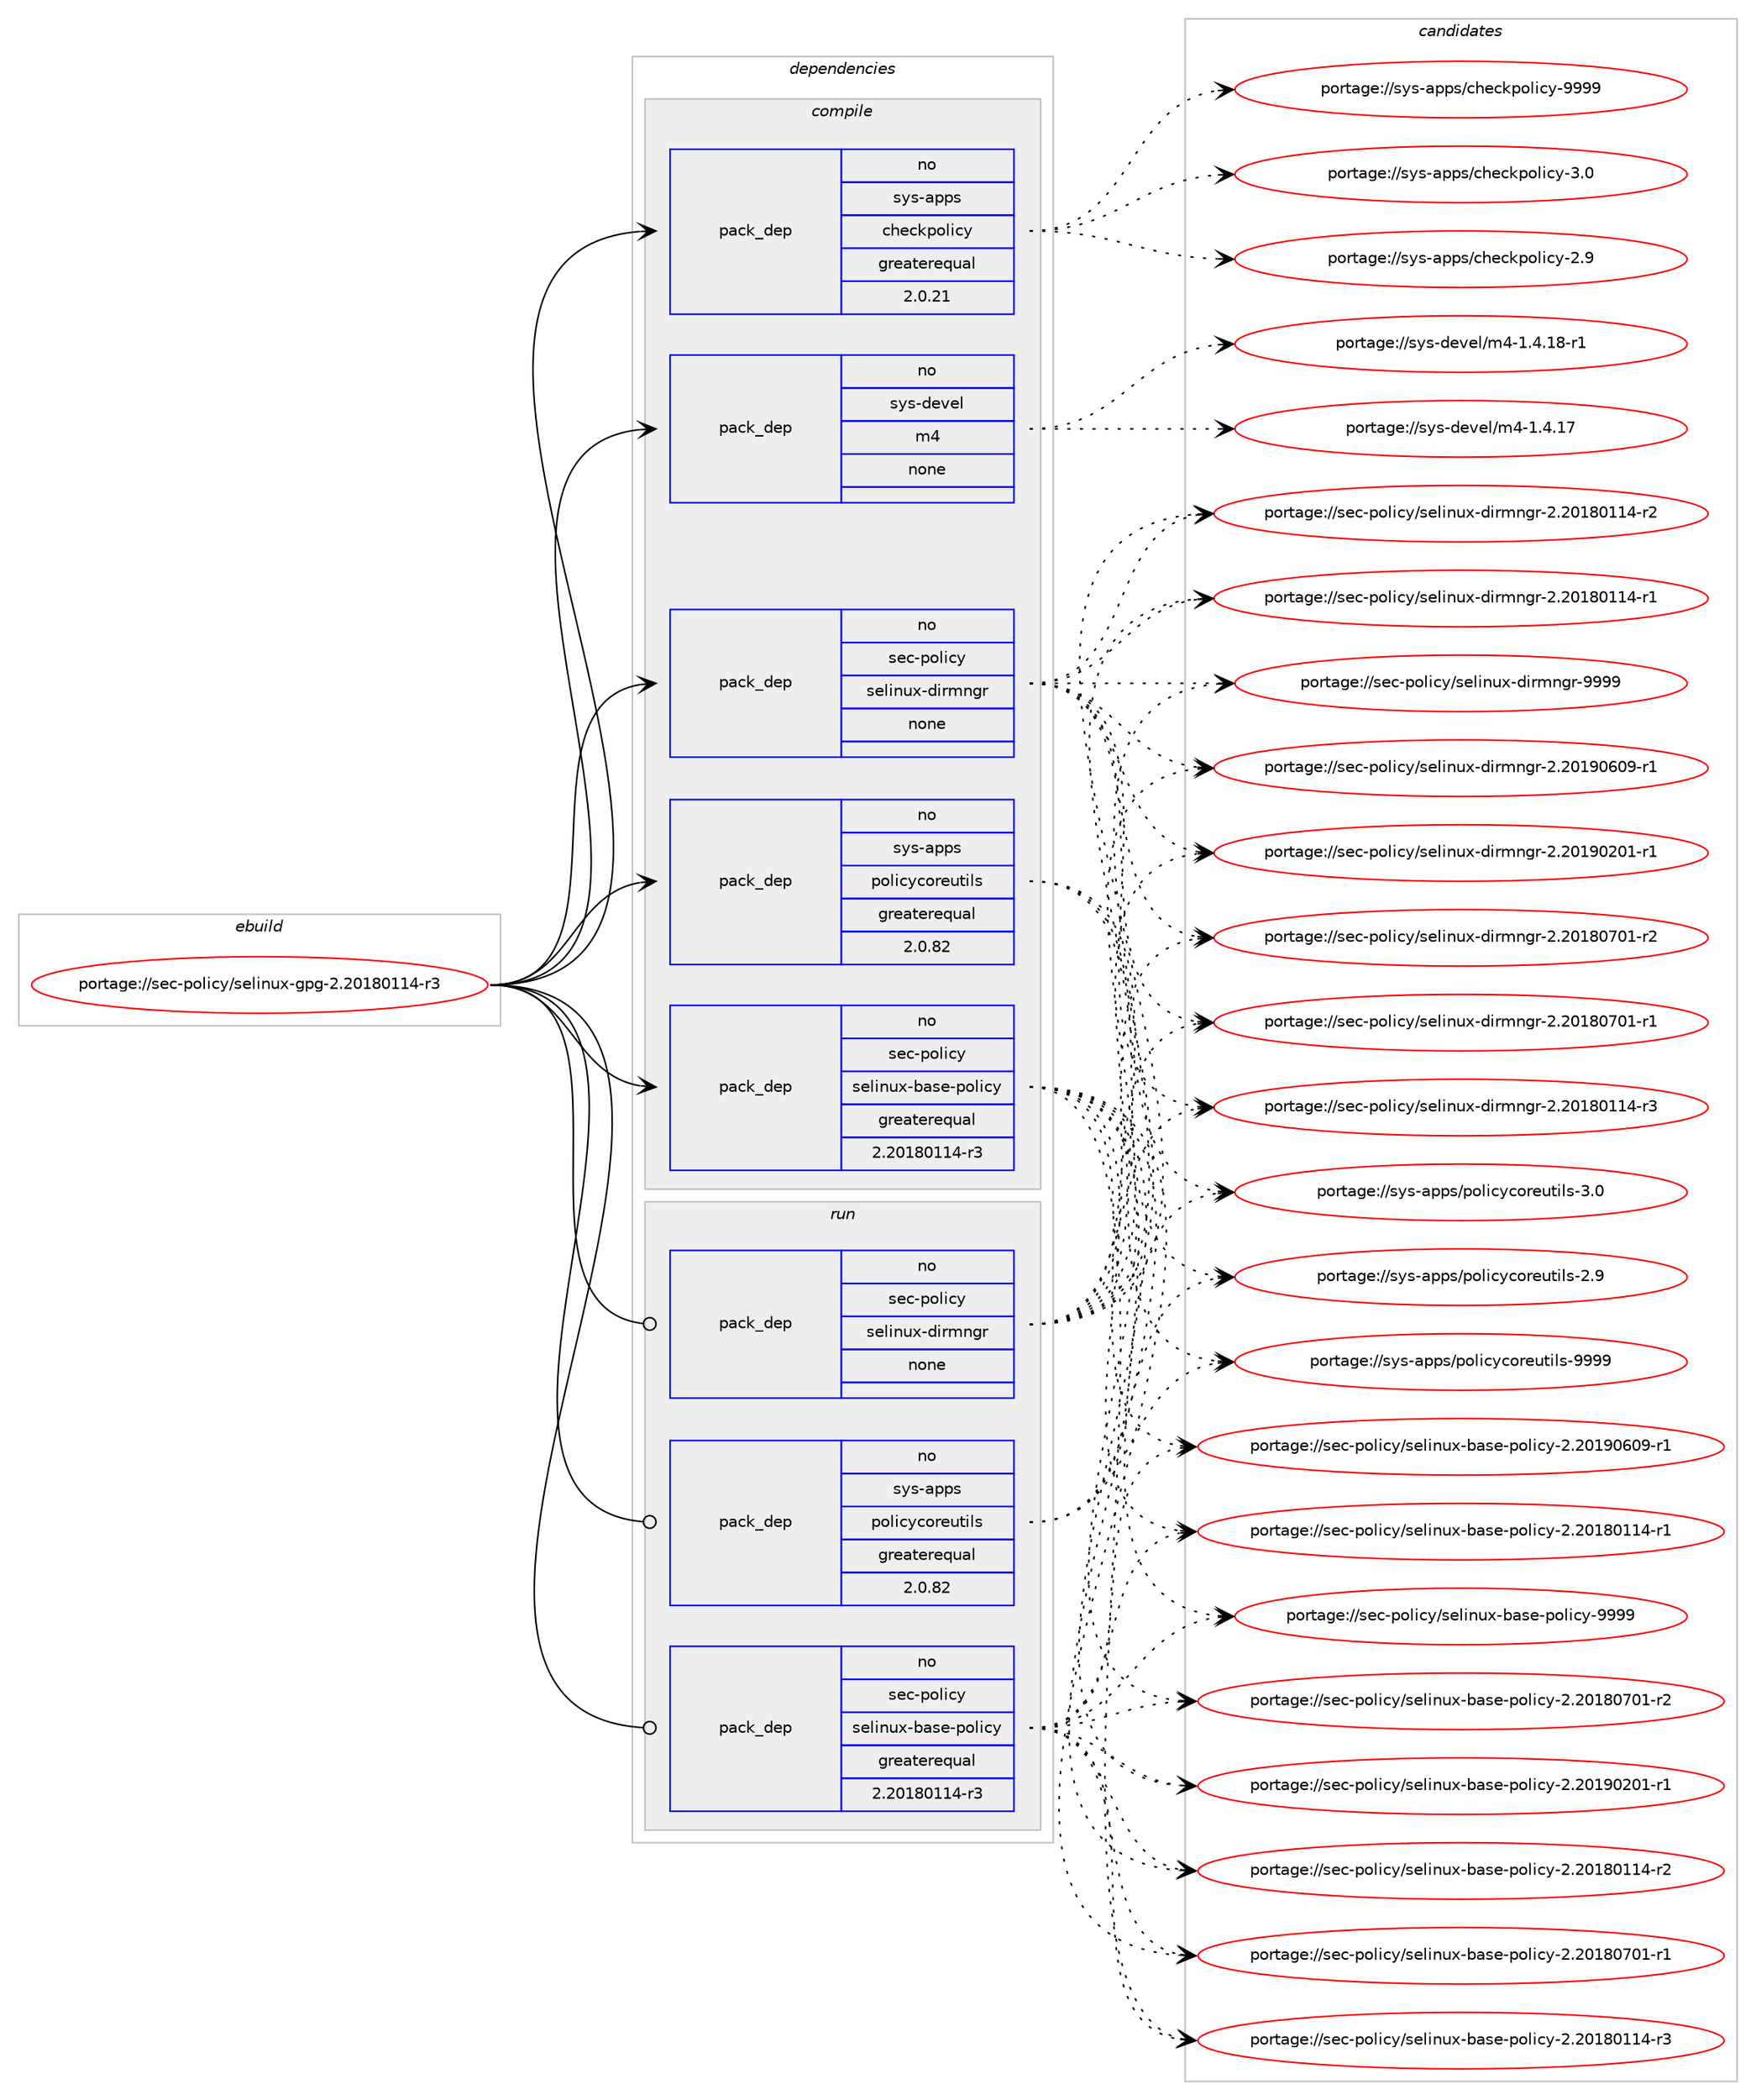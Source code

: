 digraph prolog {

# *************
# Graph options
# *************

newrank=true;
concentrate=true;
compound=true;
graph [rankdir=LR,fontname=Helvetica,fontsize=10,ranksep=1.5];#, ranksep=2.5, nodesep=0.2];
edge  [arrowhead=vee];
node  [fontname=Helvetica,fontsize=10];

# **********
# The ebuild
# **********

subgraph cluster_leftcol {
color=gray;
rank=same;
label=<<i>ebuild</i>>;
id [label="portage://sec-policy/selinux-gpg-2.20180114-r3", color=red, width=4, href="../sec-policy/selinux-gpg-2.20180114-r3.svg"];
}

# ****************
# The dependencies
# ****************

subgraph cluster_midcol {
color=gray;
label=<<i>dependencies</i>>;
subgraph cluster_compile {
fillcolor="#eeeeee";
style=filled;
label=<<i>compile</i>>;
subgraph pack56946 {
dependency72939 [label=<<TABLE BORDER="0" CELLBORDER="1" CELLSPACING="0" CELLPADDING="4" WIDTH="220"><TR><TD ROWSPAN="6" CELLPADDING="30">pack_dep</TD></TR><TR><TD WIDTH="110">no</TD></TR><TR><TD>sec-policy</TD></TR><TR><TD>selinux-base-policy</TD></TR><TR><TD>greaterequal</TD></TR><TR><TD>2.20180114-r3</TD></TR></TABLE>>, shape=none, color=blue];
}
id:e -> dependency72939:w [weight=20,style="solid",arrowhead="vee"];
subgraph pack56947 {
dependency72940 [label=<<TABLE BORDER="0" CELLBORDER="1" CELLSPACING="0" CELLPADDING="4" WIDTH="220"><TR><TD ROWSPAN="6" CELLPADDING="30">pack_dep</TD></TR><TR><TD WIDTH="110">no</TD></TR><TR><TD>sec-policy</TD></TR><TR><TD>selinux-dirmngr</TD></TR><TR><TD>none</TD></TR><TR><TD></TD></TR></TABLE>>, shape=none, color=blue];
}
id:e -> dependency72940:w [weight=20,style="solid",arrowhead="vee"];
subgraph pack56948 {
dependency72941 [label=<<TABLE BORDER="0" CELLBORDER="1" CELLSPACING="0" CELLPADDING="4" WIDTH="220"><TR><TD ROWSPAN="6" CELLPADDING="30">pack_dep</TD></TR><TR><TD WIDTH="110">no</TD></TR><TR><TD>sys-apps</TD></TR><TR><TD>checkpolicy</TD></TR><TR><TD>greaterequal</TD></TR><TR><TD>2.0.21</TD></TR></TABLE>>, shape=none, color=blue];
}
id:e -> dependency72941:w [weight=20,style="solid",arrowhead="vee"];
subgraph pack56949 {
dependency72942 [label=<<TABLE BORDER="0" CELLBORDER="1" CELLSPACING="0" CELLPADDING="4" WIDTH="220"><TR><TD ROWSPAN="6" CELLPADDING="30">pack_dep</TD></TR><TR><TD WIDTH="110">no</TD></TR><TR><TD>sys-apps</TD></TR><TR><TD>policycoreutils</TD></TR><TR><TD>greaterequal</TD></TR><TR><TD>2.0.82</TD></TR></TABLE>>, shape=none, color=blue];
}
id:e -> dependency72942:w [weight=20,style="solid",arrowhead="vee"];
subgraph pack56950 {
dependency72943 [label=<<TABLE BORDER="0" CELLBORDER="1" CELLSPACING="0" CELLPADDING="4" WIDTH="220"><TR><TD ROWSPAN="6" CELLPADDING="30">pack_dep</TD></TR><TR><TD WIDTH="110">no</TD></TR><TR><TD>sys-devel</TD></TR><TR><TD>m4</TD></TR><TR><TD>none</TD></TR><TR><TD></TD></TR></TABLE>>, shape=none, color=blue];
}
id:e -> dependency72943:w [weight=20,style="solid",arrowhead="vee"];
}
subgraph cluster_compileandrun {
fillcolor="#eeeeee";
style=filled;
label=<<i>compile and run</i>>;
}
subgraph cluster_run {
fillcolor="#eeeeee";
style=filled;
label=<<i>run</i>>;
subgraph pack56951 {
dependency72944 [label=<<TABLE BORDER="0" CELLBORDER="1" CELLSPACING="0" CELLPADDING="4" WIDTH="220"><TR><TD ROWSPAN="6" CELLPADDING="30">pack_dep</TD></TR><TR><TD WIDTH="110">no</TD></TR><TR><TD>sec-policy</TD></TR><TR><TD>selinux-base-policy</TD></TR><TR><TD>greaterequal</TD></TR><TR><TD>2.20180114-r3</TD></TR></TABLE>>, shape=none, color=blue];
}
id:e -> dependency72944:w [weight=20,style="solid",arrowhead="odot"];
subgraph pack56952 {
dependency72945 [label=<<TABLE BORDER="0" CELLBORDER="1" CELLSPACING="0" CELLPADDING="4" WIDTH="220"><TR><TD ROWSPAN="6" CELLPADDING="30">pack_dep</TD></TR><TR><TD WIDTH="110">no</TD></TR><TR><TD>sec-policy</TD></TR><TR><TD>selinux-dirmngr</TD></TR><TR><TD>none</TD></TR><TR><TD></TD></TR></TABLE>>, shape=none, color=blue];
}
id:e -> dependency72945:w [weight=20,style="solid",arrowhead="odot"];
subgraph pack56953 {
dependency72946 [label=<<TABLE BORDER="0" CELLBORDER="1" CELLSPACING="0" CELLPADDING="4" WIDTH="220"><TR><TD ROWSPAN="6" CELLPADDING="30">pack_dep</TD></TR><TR><TD WIDTH="110">no</TD></TR><TR><TD>sys-apps</TD></TR><TR><TD>policycoreutils</TD></TR><TR><TD>greaterequal</TD></TR><TR><TD>2.0.82</TD></TR></TABLE>>, shape=none, color=blue];
}
id:e -> dependency72946:w [weight=20,style="solid",arrowhead="odot"];
}
}

# **************
# The candidates
# **************

subgraph cluster_choices {
rank=same;
color=gray;
label=<<i>candidates</i>>;

subgraph choice56946 {
color=black;
nodesep=1;
choice1151019945112111108105991214711510110810511011712045989711510145112111108105991214557575757 [label="portage://sec-policy/selinux-base-policy-9999", color=red, width=4,href="../sec-policy/selinux-base-policy-9999.svg"];
choice11510199451121111081059912147115101108105110117120459897115101451121111081059912145504650484957485448574511449 [label="portage://sec-policy/selinux-base-policy-2.20190609-r1", color=red, width=4,href="../sec-policy/selinux-base-policy-2.20190609-r1.svg"];
choice11510199451121111081059912147115101108105110117120459897115101451121111081059912145504650484957485048494511449 [label="portage://sec-policy/selinux-base-policy-2.20190201-r1", color=red, width=4,href="../sec-policy/selinux-base-policy-2.20190201-r1.svg"];
choice11510199451121111081059912147115101108105110117120459897115101451121111081059912145504650484956485548494511450 [label="portage://sec-policy/selinux-base-policy-2.20180701-r2", color=red, width=4,href="../sec-policy/selinux-base-policy-2.20180701-r2.svg"];
choice11510199451121111081059912147115101108105110117120459897115101451121111081059912145504650484956485548494511449 [label="portage://sec-policy/selinux-base-policy-2.20180701-r1", color=red, width=4,href="../sec-policy/selinux-base-policy-2.20180701-r1.svg"];
choice11510199451121111081059912147115101108105110117120459897115101451121111081059912145504650484956484949524511451 [label="portage://sec-policy/selinux-base-policy-2.20180114-r3", color=red, width=4,href="../sec-policy/selinux-base-policy-2.20180114-r3.svg"];
choice11510199451121111081059912147115101108105110117120459897115101451121111081059912145504650484956484949524511450 [label="portage://sec-policy/selinux-base-policy-2.20180114-r2", color=red, width=4,href="../sec-policy/selinux-base-policy-2.20180114-r2.svg"];
choice11510199451121111081059912147115101108105110117120459897115101451121111081059912145504650484956484949524511449 [label="portage://sec-policy/selinux-base-policy-2.20180114-r1", color=red, width=4,href="../sec-policy/selinux-base-policy-2.20180114-r1.svg"];
dependency72939:e -> choice1151019945112111108105991214711510110810511011712045989711510145112111108105991214557575757:w [style=dotted,weight="100"];
dependency72939:e -> choice11510199451121111081059912147115101108105110117120459897115101451121111081059912145504650484957485448574511449:w [style=dotted,weight="100"];
dependency72939:e -> choice11510199451121111081059912147115101108105110117120459897115101451121111081059912145504650484957485048494511449:w [style=dotted,weight="100"];
dependency72939:e -> choice11510199451121111081059912147115101108105110117120459897115101451121111081059912145504650484956485548494511450:w [style=dotted,weight="100"];
dependency72939:e -> choice11510199451121111081059912147115101108105110117120459897115101451121111081059912145504650484956485548494511449:w [style=dotted,weight="100"];
dependency72939:e -> choice11510199451121111081059912147115101108105110117120459897115101451121111081059912145504650484956484949524511451:w [style=dotted,weight="100"];
dependency72939:e -> choice11510199451121111081059912147115101108105110117120459897115101451121111081059912145504650484956484949524511450:w [style=dotted,weight="100"];
dependency72939:e -> choice11510199451121111081059912147115101108105110117120459897115101451121111081059912145504650484956484949524511449:w [style=dotted,weight="100"];
}
subgraph choice56947 {
color=black;
nodesep=1;
choice11510199451121111081059912147115101108105110117120451001051141091101031144557575757 [label="portage://sec-policy/selinux-dirmngr-9999", color=red, width=4,href="../sec-policy/selinux-dirmngr-9999.svg"];
choice115101994511211110810599121471151011081051101171204510010511410911010311445504650484957485448574511449 [label="portage://sec-policy/selinux-dirmngr-2.20190609-r1", color=red, width=4,href="../sec-policy/selinux-dirmngr-2.20190609-r1.svg"];
choice115101994511211110810599121471151011081051101171204510010511410911010311445504650484957485048494511449 [label="portage://sec-policy/selinux-dirmngr-2.20190201-r1", color=red, width=4,href="../sec-policy/selinux-dirmngr-2.20190201-r1.svg"];
choice115101994511211110810599121471151011081051101171204510010511410911010311445504650484956485548494511450 [label="portage://sec-policy/selinux-dirmngr-2.20180701-r2", color=red, width=4,href="../sec-policy/selinux-dirmngr-2.20180701-r2.svg"];
choice115101994511211110810599121471151011081051101171204510010511410911010311445504650484956485548494511449 [label="portage://sec-policy/selinux-dirmngr-2.20180701-r1", color=red, width=4,href="../sec-policy/selinux-dirmngr-2.20180701-r1.svg"];
choice115101994511211110810599121471151011081051101171204510010511410911010311445504650484956484949524511451 [label="portage://sec-policy/selinux-dirmngr-2.20180114-r3", color=red, width=4,href="../sec-policy/selinux-dirmngr-2.20180114-r3.svg"];
choice115101994511211110810599121471151011081051101171204510010511410911010311445504650484956484949524511450 [label="portage://sec-policy/selinux-dirmngr-2.20180114-r2", color=red, width=4,href="../sec-policy/selinux-dirmngr-2.20180114-r2.svg"];
choice115101994511211110810599121471151011081051101171204510010511410911010311445504650484956484949524511449 [label="portage://sec-policy/selinux-dirmngr-2.20180114-r1", color=red, width=4,href="../sec-policy/selinux-dirmngr-2.20180114-r1.svg"];
dependency72940:e -> choice11510199451121111081059912147115101108105110117120451001051141091101031144557575757:w [style=dotted,weight="100"];
dependency72940:e -> choice115101994511211110810599121471151011081051101171204510010511410911010311445504650484957485448574511449:w [style=dotted,weight="100"];
dependency72940:e -> choice115101994511211110810599121471151011081051101171204510010511410911010311445504650484957485048494511449:w [style=dotted,weight="100"];
dependency72940:e -> choice115101994511211110810599121471151011081051101171204510010511410911010311445504650484956485548494511450:w [style=dotted,weight="100"];
dependency72940:e -> choice115101994511211110810599121471151011081051101171204510010511410911010311445504650484956485548494511449:w [style=dotted,weight="100"];
dependency72940:e -> choice115101994511211110810599121471151011081051101171204510010511410911010311445504650484956484949524511451:w [style=dotted,weight="100"];
dependency72940:e -> choice115101994511211110810599121471151011081051101171204510010511410911010311445504650484956484949524511450:w [style=dotted,weight="100"];
dependency72940:e -> choice115101994511211110810599121471151011081051101171204510010511410911010311445504650484956484949524511449:w [style=dotted,weight="100"];
}
subgraph choice56948 {
color=black;
nodesep=1;
choice1151211154597112112115479910410199107112111108105991214557575757 [label="portage://sys-apps/checkpolicy-9999", color=red, width=4,href="../sys-apps/checkpolicy-9999.svg"];
choice11512111545971121121154799104101991071121111081059912145514648 [label="portage://sys-apps/checkpolicy-3.0", color=red, width=4,href="../sys-apps/checkpolicy-3.0.svg"];
choice11512111545971121121154799104101991071121111081059912145504657 [label="portage://sys-apps/checkpolicy-2.9", color=red, width=4,href="../sys-apps/checkpolicy-2.9.svg"];
dependency72941:e -> choice1151211154597112112115479910410199107112111108105991214557575757:w [style=dotted,weight="100"];
dependency72941:e -> choice11512111545971121121154799104101991071121111081059912145514648:w [style=dotted,weight="100"];
dependency72941:e -> choice11512111545971121121154799104101991071121111081059912145504657:w [style=dotted,weight="100"];
}
subgraph choice56949 {
color=black;
nodesep=1;
choice11512111545971121121154711211110810599121991111141011171161051081154557575757 [label="portage://sys-apps/policycoreutils-9999", color=red, width=4,href="../sys-apps/policycoreutils-9999.svg"];
choice115121115459711211211547112111108105991219911111410111711610510811545514648 [label="portage://sys-apps/policycoreutils-3.0", color=red, width=4,href="../sys-apps/policycoreutils-3.0.svg"];
choice115121115459711211211547112111108105991219911111410111711610510811545504657 [label="portage://sys-apps/policycoreutils-2.9", color=red, width=4,href="../sys-apps/policycoreutils-2.9.svg"];
dependency72942:e -> choice11512111545971121121154711211110810599121991111141011171161051081154557575757:w [style=dotted,weight="100"];
dependency72942:e -> choice115121115459711211211547112111108105991219911111410111711610510811545514648:w [style=dotted,weight="100"];
dependency72942:e -> choice115121115459711211211547112111108105991219911111410111711610510811545504657:w [style=dotted,weight="100"];
}
subgraph choice56950 {
color=black;
nodesep=1;
choice115121115451001011181011084710952454946524649564511449 [label="portage://sys-devel/m4-1.4.18-r1", color=red, width=4,href="../sys-devel/m4-1.4.18-r1.svg"];
choice11512111545100101118101108471095245494652464955 [label="portage://sys-devel/m4-1.4.17", color=red, width=4,href="../sys-devel/m4-1.4.17.svg"];
dependency72943:e -> choice115121115451001011181011084710952454946524649564511449:w [style=dotted,weight="100"];
dependency72943:e -> choice11512111545100101118101108471095245494652464955:w [style=dotted,weight="100"];
}
subgraph choice56951 {
color=black;
nodesep=1;
choice1151019945112111108105991214711510110810511011712045989711510145112111108105991214557575757 [label="portage://sec-policy/selinux-base-policy-9999", color=red, width=4,href="../sec-policy/selinux-base-policy-9999.svg"];
choice11510199451121111081059912147115101108105110117120459897115101451121111081059912145504650484957485448574511449 [label="portage://sec-policy/selinux-base-policy-2.20190609-r1", color=red, width=4,href="../sec-policy/selinux-base-policy-2.20190609-r1.svg"];
choice11510199451121111081059912147115101108105110117120459897115101451121111081059912145504650484957485048494511449 [label="portage://sec-policy/selinux-base-policy-2.20190201-r1", color=red, width=4,href="../sec-policy/selinux-base-policy-2.20190201-r1.svg"];
choice11510199451121111081059912147115101108105110117120459897115101451121111081059912145504650484956485548494511450 [label="portage://sec-policy/selinux-base-policy-2.20180701-r2", color=red, width=4,href="../sec-policy/selinux-base-policy-2.20180701-r2.svg"];
choice11510199451121111081059912147115101108105110117120459897115101451121111081059912145504650484956485548494511449 [label="portage://sec-policy/selinux-base-policy-2.20180701-r1", color=red, width=4,href="../sec-policy/selinux-base-policy-2.20180701-r1.svg"];
choice11510199451121111081059912147115101108105110117120459897115101451121111081059912145504650484956484949524511451 [label="portage://sec-policy/selinux-base-policy-2.20180114-r3", color=red, width=4,href="../sec-policy/selinux-base-policy-2.20180114-r3.svg"];
choice11510199451121111081059912147115101108105110117120459897115101451121111081059912145504650484956484949524511450 [label="portage://sec-policy/selinux-base-policy-2.20180114-r2", color=red, width=4,href="../sec-policy/selinux-base-policy-2.20180114-r2.svg"];
choice11510199451121111081059912147115101108105110117120459897115101451121111081059912145504650484956484949524511449 [label="portage://sec-policy/selinux-base-policy-2.20180114-r1", color=red, width=4,href="../sec-policy/selinux-base-policy-2.20180114-r1.svg"];
dependency72944:e -> choice1151019945112111108105991214711510110810511011712045989711510145112111108105991214557575757:w [style=dotted,weight="100"];
dependency72944:e -> choice11510199451121111081059912147115101108105110117120459897115101451121111081059912145504650484957485448574511449:w [style=dotted,weight="100"];
dependency72944:e -> choice11510199451121111081059912147115101108105110117120459897115101451121111081059912145504650484957485048494511449:w [style=dotted,weight="100"];
dependency72944:e -> choice11510199451121111081059912147115101108105110117120459897115101451121111081059912145504650484956485548494511450:w [style=dotted,weight="100"];
dependency72944:e -> choice11510199451121111081059912147115101108105110117120459897115101451121111081059912145504650484956485548494511449:w [style=dotted,weight="100"];
dependency72944:e -> choice11510199451121111081059912147115101108105110117120459897115101451121111081059912145504650484956484949524511451:w [style=dotted,weight="100"];
dependency72944:e -> choice11510199451121111081059912147115101108105110117120459897115101451121111081059912145504650484956484949524511450:w [style=dotted,weight="100"];
dependency72944:e -> choice11510199451121111081059912147115101108105110117120459897115101451121111081059912145504650484956484949524511449:w [style=dotted,weight="100"];
}
subgraph choice56952 {
color=black;
nodesep=1;
choice11510199451121111081059912147115101108105110117120451001051141091101031144557575757 [label="portage://sec-policy/selinux-dirmngr-9999", color=red, width=4,href="../sec-policy/selinux-dirmngr-9999.svg"];
choice115101994511211110810599121471151011081051101171204510010511410911010311445504650484957485448574511449 [label="portage://sec-policy/selinux-dirmngr-2.20190609-r1", color=red, width=4,href="../sec-policy/selinux-dirmngr-2.20190609-r1.svg"];
choice115101994511211110810599121471151011081051101171204510010511410911010311445504650484957485048494511449 [label="portage://sec-policy/selinux-dirmngr-2.20190201-r1", color=red, width=4,href="../sec-policy/selinux-dirmngr-2.20190201-r1.svg"];
choice115101994511211110810599121471151011081051101171204510010511410911010311445504650484956485548494511450 [label="portage://sec-policy/selinux-dirmngr-2.20180701-r2", color=red, width=4,href="../sec-policy/selinux-dirmngr-2.20180701-r2.svg"];
choice115101994511211110810599121471151011081051101171204510010511410911010311445504650484956485548494511449 [label="portage://sec-policy/selinux-dirmngr-2.20180701-r1", color=red, width=4,href="../sec-policy/selinux-dirmngr-2.20180701-r1.svg"];
choice115101994511211110810599121471151011081051101171204510010511410911010311445504650484956484949524511451 [label="portage://sec-policy/selinux-dirmngr-2.20180114-r3", color=red, width=4,href="../sec-policy/selinux-dirmngr-2.20180114-r3.svg"];
choice115101994511211110810599121471151011081051101171204510010511410911010311445504650484956484949524511450 [label="portage://sec-policy/selinux-dirmngr-2.20180114-r2", color=red, width=4,href="../sec-policy/selinux-dirmngr-2.20180114-r2.svg"];
choice115101994511211110810599121471151011081051101171204510010511410911010311445504650484956484949524511449 [label="portage://sec-policy/selinux-dirmngr-2.20180114-r1", color=red, width=4,href="../sec-policy/selinux-dirmngr-2.20180114-r1.svg"];
dependency72945:e -> choice11510199451121111081059912147115101108105110117120451001051141091101031144557575757:w [style=dotted,weight="100"];
dependency72945:e -> choice115101994511211110810599121471151011081051101171204510010511410911010311445504650484957485448574511449:w [style=dotted,weight="100"];
dependency72945:e -> choice115101994511211110810599121471151011081051101171204510010511410911010311445504650484957485048494511449:w [style=dotted,weight="100"];
dependency72945:e -> choice115101994511211110810599121471151011081051101171204510010511410911010311445504650484956485548494511450:w [style=dotted,weight="100"];
dependency72945:e -> choice115101994511211110810599121471151011081051101171204510010511410911010311445504650484956485548494511449:w [style=dotted,weight="100"];
dependency72945:e -> choice115101994511211110810599121471151011081051101171204510010511410911010311445504650484956484949524511451:w [style=dotted,weight="100"];
dependency72945:e -> choice115101994511211110810599121471151011081051101171204510010511410911010311445504650484956484949524511450:w [style=dotted,weight="100"];
dependency72945:e -> choice115101994511211110810599121471151011081051101171204510010511410911010311445504650484956484949524511449:w [style=dotted,weight="100"];
}
subgraph choice56953 {
color=black;
nodesep=1;
choice11512111545971121121154711211110810599121991111141011171161051081154557575757 [label="portage://sys-apps/policycoreutils-9999", color=red, width=4,href="../sys-apps/policycoreutils-9999.svg"];
choice115121115459711211211547112111108105991219911111410111711610510811545514648 [label="portage://sys-apps/policycoreutils-3.0", color=red, width=4,href="../sys-apps/policycoreutils-3.0.svg"];
choice115121115459711211211547112111108105991219911111410111711610510811545504657 [label="portage://sys-apps/policycoreutils-2.9", color=red, width=4,href="../sys-apps/policycoreutils-2.9.svg"];
dependency72946:e -> choice11512111545971121121154711211110810599121991111141011171161051081154557575757:w [style=dotted,weight="100"];
dependency72946:e -> choice115121115459711211211547112111108105991219911111410111711610510811545514648:w [style=dotted,weight="100"];
dependency72946:e -> choice115121115459711211211547112111108105991219911111410111711610510811545504657:w [style=dotted,weight="100"];
}
}

}
